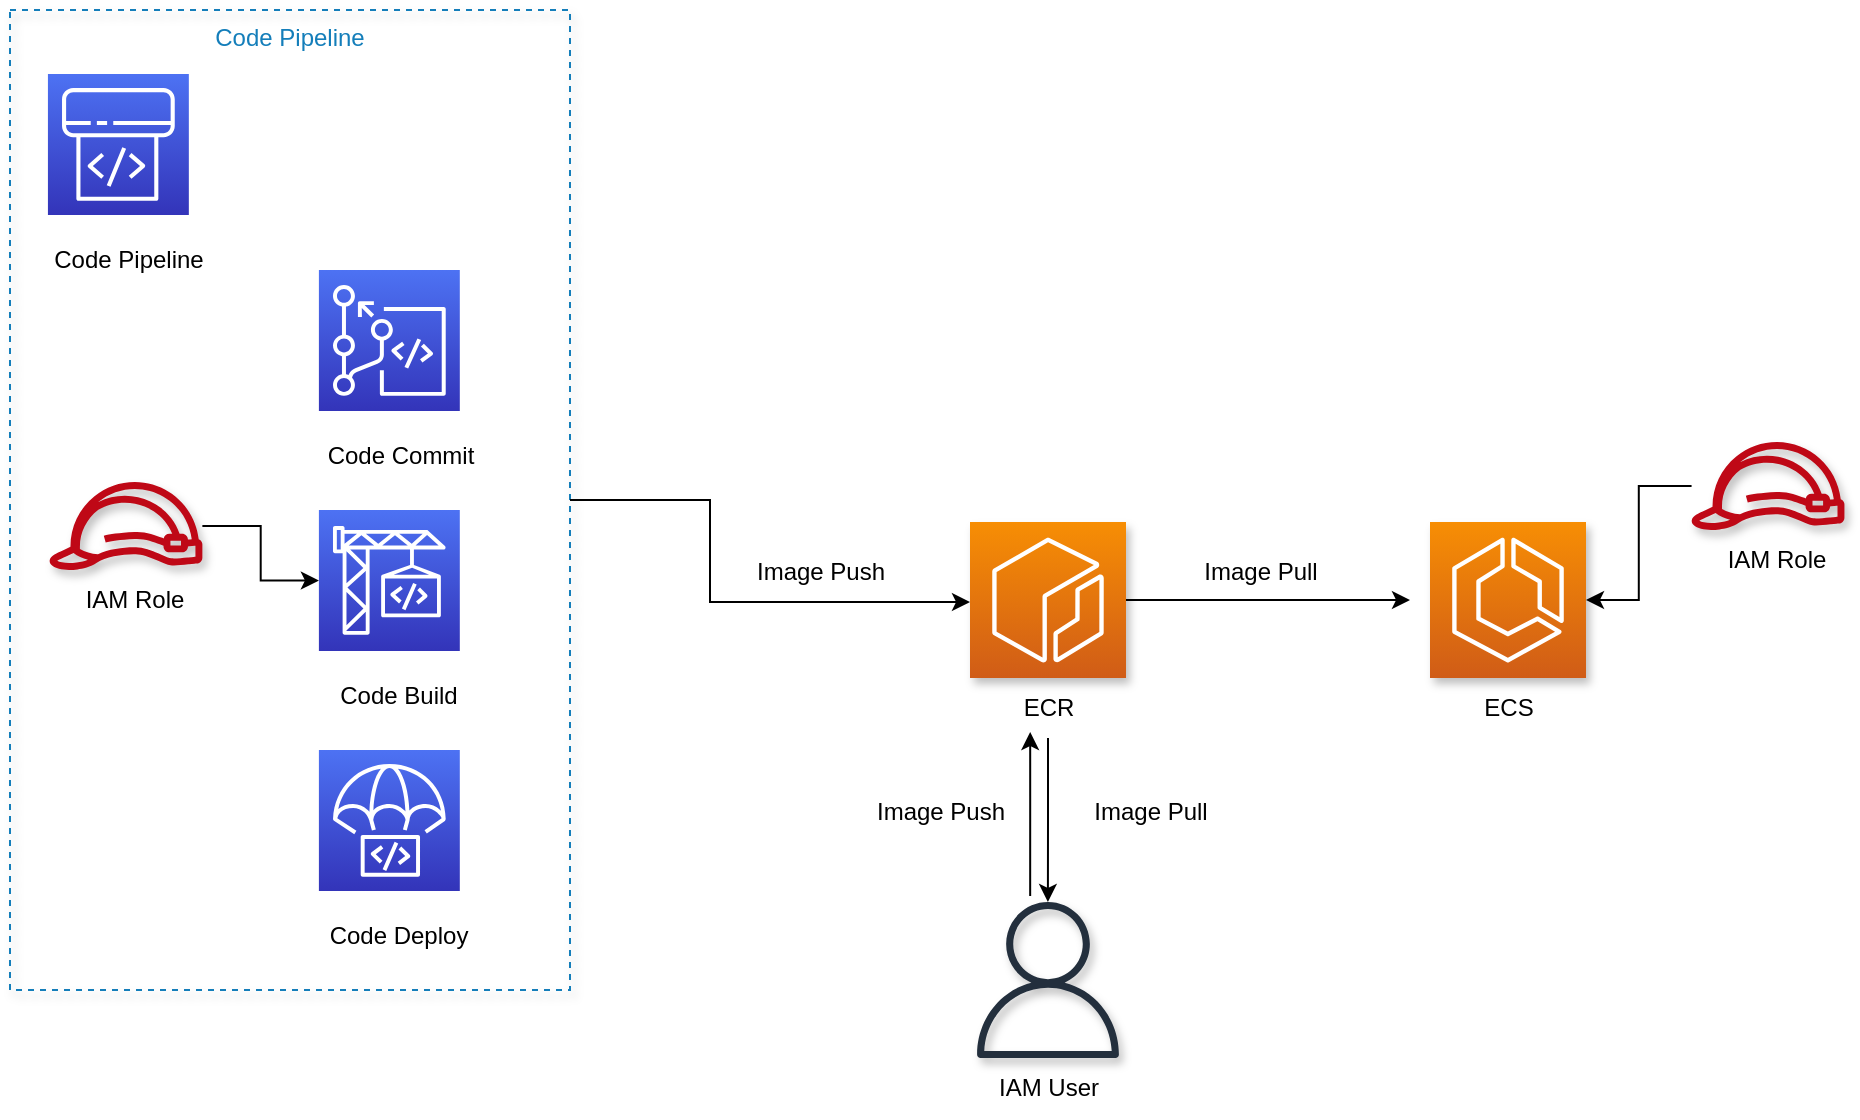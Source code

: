 <mxfile version="20.1.1" type="github"><diagram id="-fZ8QBD4psA_pd-jYauH" name="Page-1"><mxGraphModel dx="1787" dy="893" grid="1" gridSize="10" guides="1" tooltips="1" connect="1" arrows="1" fold="1" page="1" pageScale="1" pageWidth="1169" pageHeight="827" math="0" shadow="0"><root><mxCell id="0"/><mxCell id="1" parent="0"/><mxCell id="lC28AzlplOP5kSBBZRdY-22" value="" style="group" vertex="1" connectable="0" parent="1"><mxGeometry x="90" y="84" width="280" height="490" as="geometry"/></mxCell><mxCell id="lC28AzlplOP5kSBBZRdY-11" value="" style="group" vertex="1" connectable="0" parent="lC28AzlplOP5kSBBZRdY-22"><mxGeometry x="144.516" y="130" width="90.323" height="348" as="geometry"/></mxCell><mxCell id="lC28AzlplOP5kSBBZRdY-1" value="" style="sketch=0;points=[[0,0,0],[0.25,0,0],[0.5,0,0],[0.75,0,0],[1,0,0],[0,1,0],[0.25,1,0],[0.5,1,0],[0.75,1,0],[1,1,0],[0,0.25,0],[0,0.5,0],[0,0.75,0],[1,0.25,0],[1,0.5,0],[1,0.75,0]];outlineConnect=0;fontColor=#232F3E;gradientColor=#4D72F3;gradientDirection=north;fillColor=#3334B9;strokeColor=#ffffff;dashed=0;verticalLabelPosition=bottom;verticalAlign=top;align=center;html=1;fontSize=12;fontStyle=0;aspect=fixed;shape=mxgraph.aws4.resourceIcon;resIcon=mxgraph.aws4.codecommit;" vertex="1" parent="lC28AzlplOP5kSBBZRdY-11"><mxGeometry x="9.935" width="70.452" height="70.452" as="geometry"/></mxCell><mxCell id="lC28AzlplOP5kSBBZRdY-2" value="" style="sketch=0;points=[[0,0,0],[0.25,0,0],[0.5,0,0],[0.75,0,0],[1,0,0],[0,1,0],[0.25,1,0],[0.5,1,0],[0.75,1,0],[1,1,0],[0,0.25,0],[0,0.5,0],[0,0.75,0],[1,0.25,0],[1,0.5,0],[1,0.75,0]];outlineConnect=0;fontColor=#232F3E;gradientColor=#4D72F3;gradientDirection=north;fillColor=#3334B9;strokeColor=#ffffff;dashed=0;verticalLabelPosition=bottom;verticalAlign=top;align=center;html=1;fontSize=12;fontStyle=0;aspect=fixed;shape=mxgraph.aws4.resourceIcon;resIcon=mxgraph.aws4.codebuild;" vertex="1" parent="lC28AzlplOP5kSBBZRdY-11"><mxGeometry x="9.935" y="120" width="70.452" height="70.452" as="geometry"/></mxCell><mxCell id="lC28AzlplOP5kSBBZRdY-3" value="" style="sketch=0;points=[[0,0,0],[0.25,0,0],[0.5,0,0],[0.75,0,0],[1,0,0],[0,1,0],[0.25,1,0],[0.5,1,0],[0.75,1,0],[1,1,0],[0,0.25,0],[0,0.5,0],[0,0.75,0],[1,0.25,0],[1,0.5,0],[1,0.75,0]];outlineConnect=0;fontColor=#232F3E;gradientColor=#4D72F3;gradientDirection=north;fillColor=#3334B9;strokeColor=#ffffff;dashed=0;verticalLabelPosition=bottom;verticalAlign=top;align=center;html=1;fontSize=12;fontStyle=0;aspect=fixed;shape=mxgraph.aws4.resourceIcon;resIcon=mxgraph.aws4.codedeploy;" vertex="1" parent="lC28AzlplOP5kSBBZRdY-11"><mxGeometry x="9.935" y="240" width="70.452" height="70.452" as="geometry"/></mxCell><mxCell id="lC28AzlplOP5kSBBZRdY-7" value="Code Commit" style="text;html=1;align=center;verticalAlign=middle;resizable=0;points=[];autosize=1;strokeColor=none;fillColor=none;" vertex="1" parent="lC28AzlplOP5kSBBZRdY-11"><mxGeometry y="78" width="100" height="30" as="geometry"/></mxCell><mxCell id="lC28AzlplOP5kSBBZRdY-8" value="Code Build" style="text;html=1;align=center;verticalAlign=middle;resizable=0;points=[];autosize=1;strokeColor=none;fillColor=none;" vertex="1" parent="lC28AzlplOP5kSBBZRdY-11"><mxGeometry x="9.935" y="198" width="80" height="30" as="geometry"/></mxCell><mxCell id="lC28AzlplOP5kSBBZRdY-9" value="Code Deploy" style="text;html=1;align=center;verticalAlign=middle;resizable=0;points=[];autosize=1;strokeColor=none;fillColor=none;" vertex="1" parent="lC28AzlplOP5kSBBZRdY-11"><mxGeometry x="4.516" y="318" width="90" height="30" as="geometry"/></mxCell><mxCell id="lC28AzlplOP5kSBBZRdY-12" value="" style="group" vertex="1" connectable="0" parent="lC28AzlplOP5kSBBZRdY-22"><mxGeometry x="9.032" y="32" width="153.548" height="178" as="geometry"/></mxCell><mxCell id="lC28AzlplOP5kSBBZRdY-4" value="" style="sketch=0;points=[[0,0,0],[0.25,0,0],[0.5,0,0],[0.75,0,0],[1,0,0],[0,1,0],[0.25,1,0],[0.5,1,0],[0.75,1,0],[1,1,0],[0,0.25,0],[0,0.5,0],[0,0.75,0],[1,0.25,0],[1,0.5,0],[1,0.75,0]];outlineConnect=0;fontColor=#232F3E;gradientColor=#4D72F3;gradientDirection=north;fillColor=#3334B9;strokeColor=#ffffff;dashed=0;verticalLabelPosition=bottom;verticalAlign=top;align=center;html=1;fontSize=12;fontStyle=0;aspect=fixed;shape=mxgraph.aws4.resourceIcon;resIcon=mxgraph.aws4.codepipeline;" vertex="1" parent="lC28AzlplOP5kSBBZRdY-12"><mxGeometry x="9.935" width="70.452" height="70.452" as="geometry"/></mxCell><mxCell id="lC28AzlplOP5kSBBZRdY-10" value="Code Pipeline" style="text;html=1;align=center;verticalAlign=middle;resizable=0;points=[];autosize=1;strokeColor=none;fillColor=none;" vertex="1" parent="lC28AzlplOP5kSBBZRdY-12"><mxGeometry y="78" width="100" height="30" as="geometry"/></mxCell><mxCell id="lC28AzlplOP5kSBBZRdY-21" value="Code Pipeline" style="fillColor=none;strokeColor=#147EBA;dashed=1;verticalAlign=top;fontStyle=0;fontColor=#147EBA;shadow=1;container=1;" vertex="1" parent="lC28AzlplOP5kSBBZRdY-22"><mxGeometry width="280" height="490" as="geometry"/></mxCell><mxCell id="lC28AzlplOP5kSBBZRdY-36" value="" style="group" vertex="1" connectable="0" parent="lC28AzlplOP5kSBBZRdY-21"><mxGeometry x="18.97" y="236" width="78" height="74" as="geometry"/></mxCell><mxCell id="lC28AzlplOP5kSBBZRdY-34" value="" style="sketch=0;outlineConnect=0;fontColor=#232F3E;gradientColor=none;fillColor=#BF0816;strokeColor=none;dashed=0;verticalLabelPosition=bottom;verticalAlign=top;align=center;html=1;fontSize=12;fontStyle=0;aspect=fixed;pointerEvents=1;shape=mxgraph.aws4.role;shadow=1;" vertex="1" parent="lC28AzlplOP5kSBBZRdY-36"><mxGeometry width="78" height="44" as="geometry"/></mxCell><mxCell id="lC28AzlplOP5kSBBZRdY-35" value="IAM Role" style="text;html=1;align=center;verticalAlign=middle;resizable=0;points=[];autosize=1;strokeColor=none;fillColor=none;" vertex="1" parent="lC28AzlplOP5kSBBZRdY-36"><mxGeometry x="8" y="44" width="70" height="30" as="geometry"/></mxCell><mxCell id="lC28AzlplOP5kSBBZRdY-40" value="" style="edgeStyle=orthogonalEdgeStyle;rounded=0;orthogonalLoop=1;jettySize=auto;html=1;" edge="1" parent="lC28AzlplOP5kSBBZRdY-22" source="lC28AzlplOP5kSBBZRdY-34" target="lC28AzlplOP5kSBBZRdY-2"><mxGeometry relative="1" as="geometry"/></mxCell><mxCell id="lC28AzlplOP5kSBBZRdY-23" value="" style="group" vertex="1" connectable="0" parent="1"><mxGeometry x="800" y="340" width="78" height="108" as="geometry"/></mxCell><mxCell id="lC28AzlplOP5kSBBZRdY-17" value="" style="sketch=0;points=[[0,0,0],[0.25,0,0],[0.5,0,0],[0.75,0,0],[1,0,0],[0,1,0],[0.25,1,0],[0.5,1,0],[0.75,1,0],[1,1,0],[0,0.25,0],[0,0.5,0],[0,0.75,0],[1,0.25,0],[1,0.5,0],[1,0.75,0]];outlineConnect=0;fontColor=#232F3E;gradientColor=#F78E04;gradientDirection=north;fillColor=#D05C17;strokeColor=#ffffff;dashed=0;verticalLabelPosition=bottom;verticalAlign=top;align=center;html=1;fontSize=12;fontStyle=0;aspect=fixed;shape=mxgraph.aws4.resourceIcon;resIcon=mxgraph.aws4.ecs;shadow=1;" vertex="1" parent="lC28AzlplOP5kSBBZRdY-23"><mxGeometry width="78" height="78" as="geometry"/></mxCell><mxCell id="lC28AzlplOP5kSBBZRdY-18" value="ECS" style="text;html=1;align=center;verticalAlign=middle;resizable=0;points=[];autosize=1;strokeColor=none;fillColor=none;" vertex="1" parent="lC28AzlplOP5kSBBZRdY-23"><mxGeometry x="14" y="78" width="50" height="30" as="geometry"/></mxCell><mxCell id="lC28AzlplOP5kSBBZRdY-24" value="" style="group" vertex="1" connectable="0" parent="1"><mxGeometry x="570" y="340" width="78" height="108" as="geometry"/></mxCell><mxCell id="lC28AzlplOP5kSBBZRdY-15" value="" style="sketch=0;points=[[0,0,0],[0.25,0,0],[0.5,0,0],[0.75,0,0],[1,0,0],[0,1,0],[0.25,1,0],[0.5,1,0],[0.75,1,0],[1,1,0],[0,0.25,0],[0,0.5,0],[0,0.75,0],[1,0.25,0],[1,0.5,0],[1,0.75,0]];outlineConnect=0;fontColor=#232F3E;gradientColor=#F78E04;gradientDirection=north;fillColor=#D05C17;strokeColor=#ffffff;dashed=0;verticalLabelPosition=bottom;verticalAlign=top;align=center;html=1;fontSize=12;fontStyle=0;aspect=fixed;shape=mxgraph.aws4.resourceIcon;resIcon=mxgraph.aws4.ecr;shadow=1;" vertex="1" parent="lC28AzlplOP5kSBBZRdY-24"><mxGeometry width="78" height="78" as="geometry"/></mxCell><mxCell id="lC28AzlplOP5kSBBZRdY-16" value="ECR" style="text;html=1;align=center;verticalAlign=middle;resizable=0;points=[];autosize=1;strokeColor=none;fillColor=none;" vertex="1" parent="lC28AzlplOP5kSBBZRdY-24"><mxGeometry x="14" y="78" width="50" height="30" as="geometry"/></mxCell><mxCell id="lC28AzlplOP5kSBBZRdY-25" value="" style="group" vertex="1" connectable="0" parent="1"><mxGeometry x="570" y="530" width="78" height="108" as="geometry"/></mxCell><mxCell id="lC28AzlplOP5kSBBZRdY-19" value="" style="sketch=0;outlineConnect=0;fontColor=#232F3E;gradientColor=none;fillColor=#232F3D;strokeColor=none;dashed=0;verticalLabelPosition=bottom;verticalAlign=top;align=center;html=1;fontSize=12;fontStyle=0;aspect=fixed;pointerEvents=1;shape=mxgraph.aws4.user;shadow=1;" vertex="1" parent="lC28AzlplOP5kSBBZRdY-25"><mxGeometry width="78" height="78" as="geometry"/></mxCell><mxCell id="lC28AzlplOP5kSBBZRdY-20" value="IAM User" style="text;html=1;align=center;verticalAlign=middle;resizable=0;points=[];autosize=1;strokeColor=none;fillColor=none;" vertex="1" parent="lC28AzlplOP5kSBBZRdY-25"><mxGeometry x="4" y="78" width="70" height="30" as="geometry"/></mxCell><mxCell id="lC28AzlplOP5kSBBZRdY-26" style="edgeStyle=orthogonalEdgeStyle;rounded=0;orthogonalLoop=1;jettySize=auto;html=1;" edge="1" parent="1" source="lC28AzlplOP5kSBBZRdY-21"><mxGeometry relative="1" as="geometry"><mxPoint x="570" y="380" as="targetPoint"/><Array as="points"><mxPoint x="440" y="329"/><mxPoint x="440" y="380"/></Array></mxGeometry></mxCell><mxCell id="lC28AzlplOP5kSBBZRdY-27" style="edgeStyle=orthogonalEdgeStyle;rounded=0;orthogonalLoop=1;jettySize=auto;html=1;" edge="1" parent="1" source="lC28AzlplOP5kSBBZRdY-15"><mxGeometry relative="1" as="geometry"><mxPoint x="790" y="379.0" as="targetPoint"/></mxGeometry></mxCell><mxCell id="lC28AzlplOP5kSBBZRdY-28" value="Image Push" style="text;html=1;align=center;verticalAlign=middle;resizable=0;points=[];autosize=1;strokeColor=none;fillColor=none;" vertex="1" parent="1"><mxGeometry x="450" y="350" width="90" height="30" as="geometry"/></mxCell><mxCell id="lC28AzlplOP5kSBBZRdY-29" value="Image Pull" style="text;html=1;align=center;verticalAlign=middle;resizable=0;points=[];autosize=1;strokeColor=none;fillColor=none;" vertex="1" parent="1"><mxGeometry x="675" y="350" width="80" height="30" as="geometry"/></mxCell><mxCell id="lC28AzlplOP5kSBBZRdY-30" value="" style="edgeStyle=orthogonalEdgeStyle;rounded=0;orthogonalLoop=1;jettySize=auto;html=1;" edge="1" parent="1"><mxGeometry relative="1" as="geometry"><mxPoint x="600.091" y="527" as="sourcePoint"/><mxPoint x="600.091" y="445" as="targetPoint"/><Array as="points"><mxPoint x="600" y="477"/><mxPoint x="600" y="477"/></Array></mxGeometry></mxCell><mxCell id="lC28AzlplOP5kSBBZRdY-31" style="edgeStyle=orthogonalEdgeStyle;rounded=0;orthogonalLoop=1;jettySize=auto;html=1;" edge="1" parent="1" source="lC28AzlplOP5kSBBZRdY-16" target="lC28AzlplOP5kSBBZRdY-19"><mxGeometry relative="1" as="geometry"/></mxCell><mxCell id="lC28AzlplOP5kSBBZRdY-32" value="Image Push" style="text;html=1;align=center;verticalAlign=middle;resizable=0;points=[];autosize=1;strokeColor=none;fillColor=none;" vertex="1" parent="1"><mxGeometry x="510" y="470" width="90" height="30" as="geometry"/></mxCell><mxCell id="lC28AzlplOP5kSBBZRdY-33" value="Image Pull" style="text;html=1;align=center;verticalAlign=middle;resizable=0;points=[];autosize=1;strokeColor=none;fillColor=none;" vertex="1" parent="1"><mxGeometry x="620" y="470" width="80" height="30" as="geometry"/></mxCell><mxCell id="lC28AzlplOP5kSBBZRdY-37" value="" style="group" vertex="1" connectable="0" parent="1"><mxGeometry x="930" y="300" width="78" height="74" as="geometry"/></mxCell><mxCell id="lC28AzlplOP5kSBBZRdY-38" value="" style="sketch=0;outlineConnect=0;fontColor=#232F3E;gradientColor=none;fillColor=#BF0816;strokeColor=none;dashed=0;verticalLabelPosition=bottom;verticalAlign=top;align=center;html=1;fontSize=12;fontStyle=0;aspect=fixed;pointerEvents=1;shape=mxgraph.aws4.role;shadow=1;" vertex="1" parent="lC28AzlplOP5kSBBZRdY-37"><mxGeometry width="78" height="44" as="geometry"/></mxCell><mxCell id="lC28AzlplOP5kSBBZRdY-39" value="IAM Role" style="text;html=1;align=center;verticalAlign=middle;resizable=0;points=[];autosize=1;strokeColor=none;fillColor=none;" vertex="1" parent="lC28AzlplOP5kSBBZRdY-37"><mxGeometry x="8" y="44" width="70" height="30" as="geometry"/></mxCell><mxCell id="lC28AzlplOP5kSBBZRdY-41" value="" style="edgeStyle=orthogonalEdgeStyle;rounded=0;orthogonalLoop=1;jettySize=auto;html=1;" edge="1" parent="1" source="lC28AzlplOP5kSBBZRdY-38" target="lC28AzlplOP5kSBBZRdY-17"><mxGeometry relative="1" as="geometry"/></mxCell></root></mxGraphModel></diagram></mxfile>